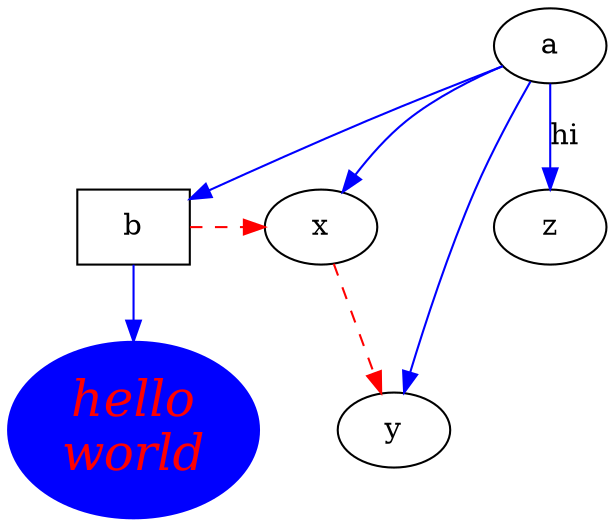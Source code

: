 digraph test {
    edge [color=blue];
    a -> b -> c;
    a -> {x y};
    b [shape=box];
    c [label="hello\nworld",color=blue,fontsize=24,
	fontname="Palatino-Italic",fontcolor=red,style=filled];
    a -> z [label="hi", weight=200];

    edge [style=dashed,color=red];
    b->x->y;
    {rank=same; b x}
}

